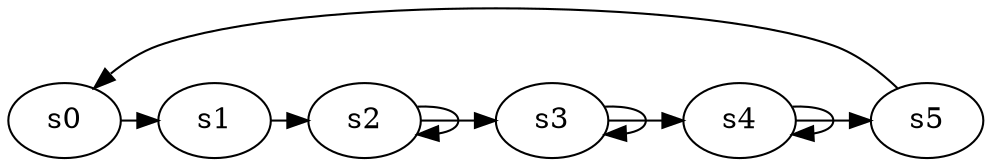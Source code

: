 digraph game_0462_cycle_6 {
    s0 [name="s0", player=0];
    s1 [name="s1", player=0];
    s2 [name="s2", player=1];
    s3 [name="s3", player=0];
    s4 [name="s4", player=1, target=1];
    s5 [name="s5", player=1];

    s0 -> s1 [constraint="time % 4 == 0 && !(time % 5 == 0)"];
    s1 -> s2 [constraint="time == 3 || time == 4 || time == 7 || time == 9 || time == 14 || time == 21"];
    s2 -> s3 [constraint="time % 6 == 5"];
    s3 -> s4 [constraint="time % 3 == 0 || time % 3 == 1"];
    s4 -> s5 [constraint="time % 4 == 3"];
    s5 -> s0 [constraint="time == 1 || time == 6 || time == 13 || time == 19"];
    s2 -> s2 [constraint="time % 4 == 0"];
    s3 -> s3 [constraint="time % 4 == 0"];
    s4 -> s4 [constraint="time % 3 == 0"];
}
